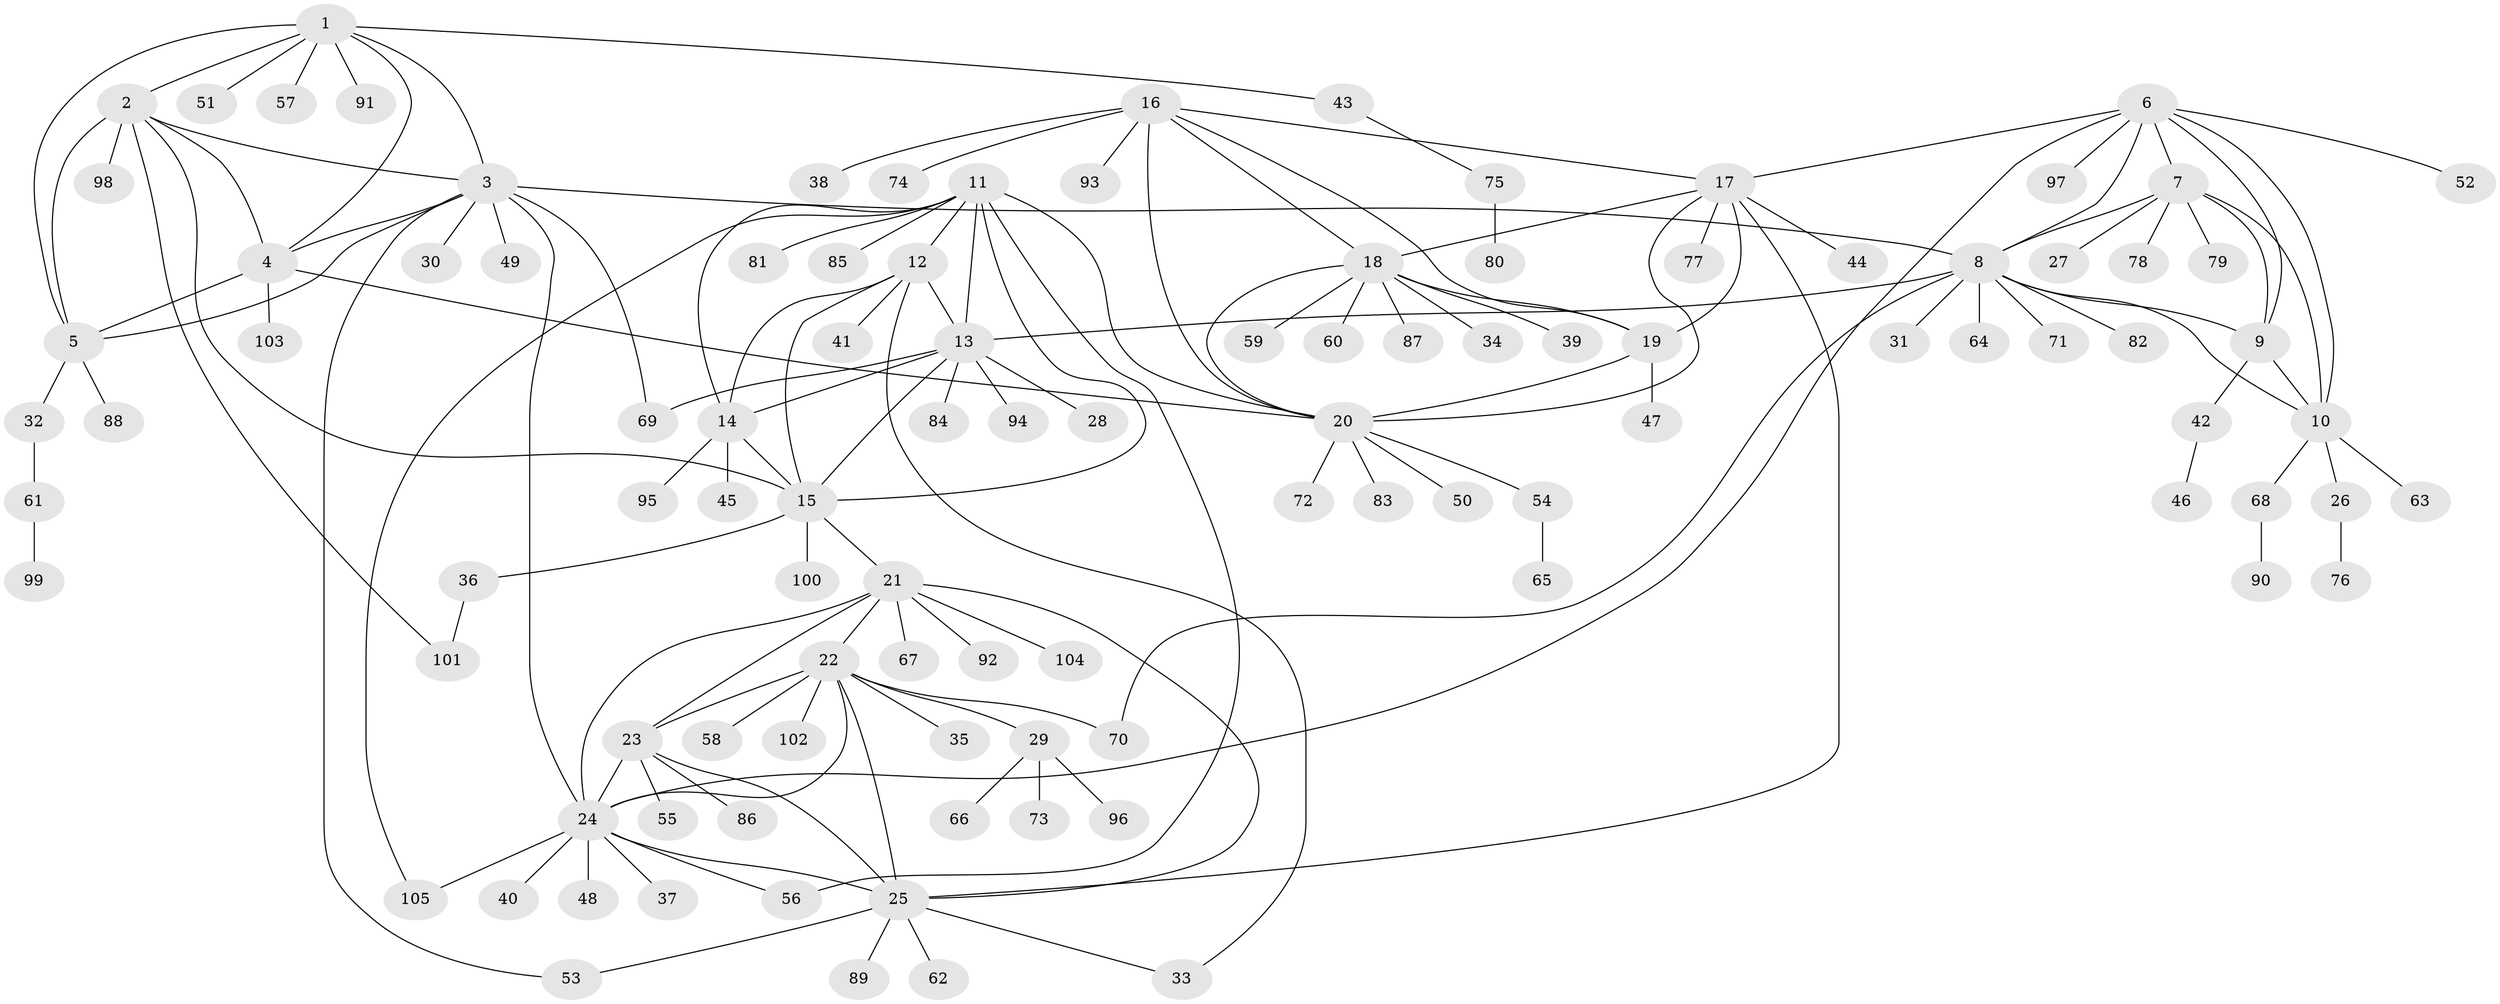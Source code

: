 // coarse degree distribution, {8: 0.024096385542168676, 7: 0.07228915662650602, 17: 0.012048192771084338, 6: 0.024096385542168676, 10: 0.012048192771084338, 5: 0.024096385542168676, 4: 0.012048192771084338, 9: 0.024096385542168676, 11: 0.024096385542168676, 1: 0.6626506024096386, 2: 0.10843373493975904}
// Generated by graph-tools (version 1.1) at 2025/42/03/06/25 10:42:11]
// undirected, 105 vertices, 147 edges
graph export_dot {
graph [start="1"]
  node [color=gray90,style=filled];
  1;
  2;
  3;
  4;
  5;
  6;
  7;
  8;
  9;
  10;
  11;
  12;
  13;
  14;
  15;
  16;
  17;
  18;
  19;
  20;
  21;
  22;
  23;
  24;
  25;
  26;
  27;
  28;
  29;
  30;
  31;
  32;
  33;
  34;
  35;
  36;
  37;
  38;
  39;
  40;
  41;
  42;
  43;
  44;
  45;
  46;
  47;
  48;
  49;
  50;
  51;
  52;
  53;
  54;
  55;
  56;
  57;
  58;
  59;
  60;
  61;
  62;
  63;
  64;
  65;
  66;
  67;
  68;
  69;
  70;
  71;
  72;
  73;
  74;
  75;
  76;
  77;
  78;
  79;
  80;
  81;
  82;
  83;
  84;
  85;
  86;
  87;
  88;
  89;
  90;
  91;
  92;
  93;
  94;
  95;
  96;
  97;
  98;
  99;
  100;
  101;
  102;
  103;
  104;
  105;
  1 -- 2;
  1 -- 3;
  1 -- 4;
  1 -- 5;
  1 -- 43;
  1 -- 51;
  1 -- 57;
  1 -- 91;
  2 -- 3;
  2 -- 4;
  2 -- 5;
  2 -- 15;
  2 -- 98;
  2 -- 101;
  3 -- 4;
  3 -- 5;
  3 -- 8;
  3 -- 24;
  3 -- 30;
  3 -- 49;
  3 -- 53;
  3 -- 69;
  4 -- 5;
  4 -- 20;
  4 -- 103;
  5 -- 32;
  5 -- 88;
  6 -- 7;
  6 -- 8;
  6 -- 9;
  6 -- 10;
  6 -- 17;
  6 -- 24;
  6 -- 52;
  6 -- 97;
  7 -- 8;
  7 -- 9;
  7 -- 10;
  7 -- 27;
  7 -- 78;
  7 -- 79;
  8 -- 9;
  8 -- 10;
  8 -- 13;
  8 -- 31;
  8 -- 64;
  8 -- 70;
  8 -- 71;
  8 -- 82;
  9 -- 10;
  9 -- 42;
  10 -- 26;
  10 -- 63;
  10 -- 68;
  11 -- 12;
  11 -- 13;
  11 -- 14;
  11 -- 15;
  11 -- 20;
  11 -- 56;
  11 -- 81;
  11 -- 85;
  11 -- 105;
  12 -- 13;
  12 -- 14;
  12 -- 15;
  12 -- 33;
  12 -- 41;
  13 -- 14;
  13 -- 15;
  13 -- 28;
  13 -- 69;
  13 -- 84;
  13 -- 94;
  14 -- 15;
  14 -- 45;
  14 -- 95;
  15 -- 21;
  15 -- 36;
  15 -- 100;
  16 -- 17;
  16 -- 18;
  16 -- 19;
  16 -- 20;
  16 -- 38;
  16 -- 74;
  16 -- 93;
  17 -- 18;
  17 -- 19;
  17 -- 20;
  17 -- 25;
  17 -- 44;
  17 -- 77;
  18 -- 19;
  18 -- 20;
  18 -- 34;
  18 -- 39;
  18 -- 59;
  18 -- 60;
  18 -- 87;
  19 -- 20;
  19 -- 47;
  20 -- 50;
  20 -- 54;
  20 -- 72;
  20 -- 83;
  21 -- 22;
  21 -- 23;
  21 -- 24;
  21 -- 25;
  21 -- 67;
  21 -- 92;
  21 -- 104;
  22 -- 23;
  22 -- 24;
  22 -- 25;
  22 -- 29;
  22 -- 35;
  22 -- 58;
  22 -- 70;
  22 -- 102;
  23 -- 24;
  23 -- 25;
  23 -- 55;
  23 -- 86;
  24 -- 25;
  24 -- 37;
  24 -- 40;
  24 -- 48;
  24 -- 56;
  24 -- 105;
  25 -- 33;
  25 -- 53;
  25 -- 62;
  25 -- 89;
  26 -- 76;
  29 -- 66;
  29 -- 73;
  29 -- 96;
  32 -- 61;
  36 -- 101;
  42 -- 46;
  43 -- 75;
  54 -- 65;
  61 -- 99;
  68 -- 90;
  75 -- 80;
}
